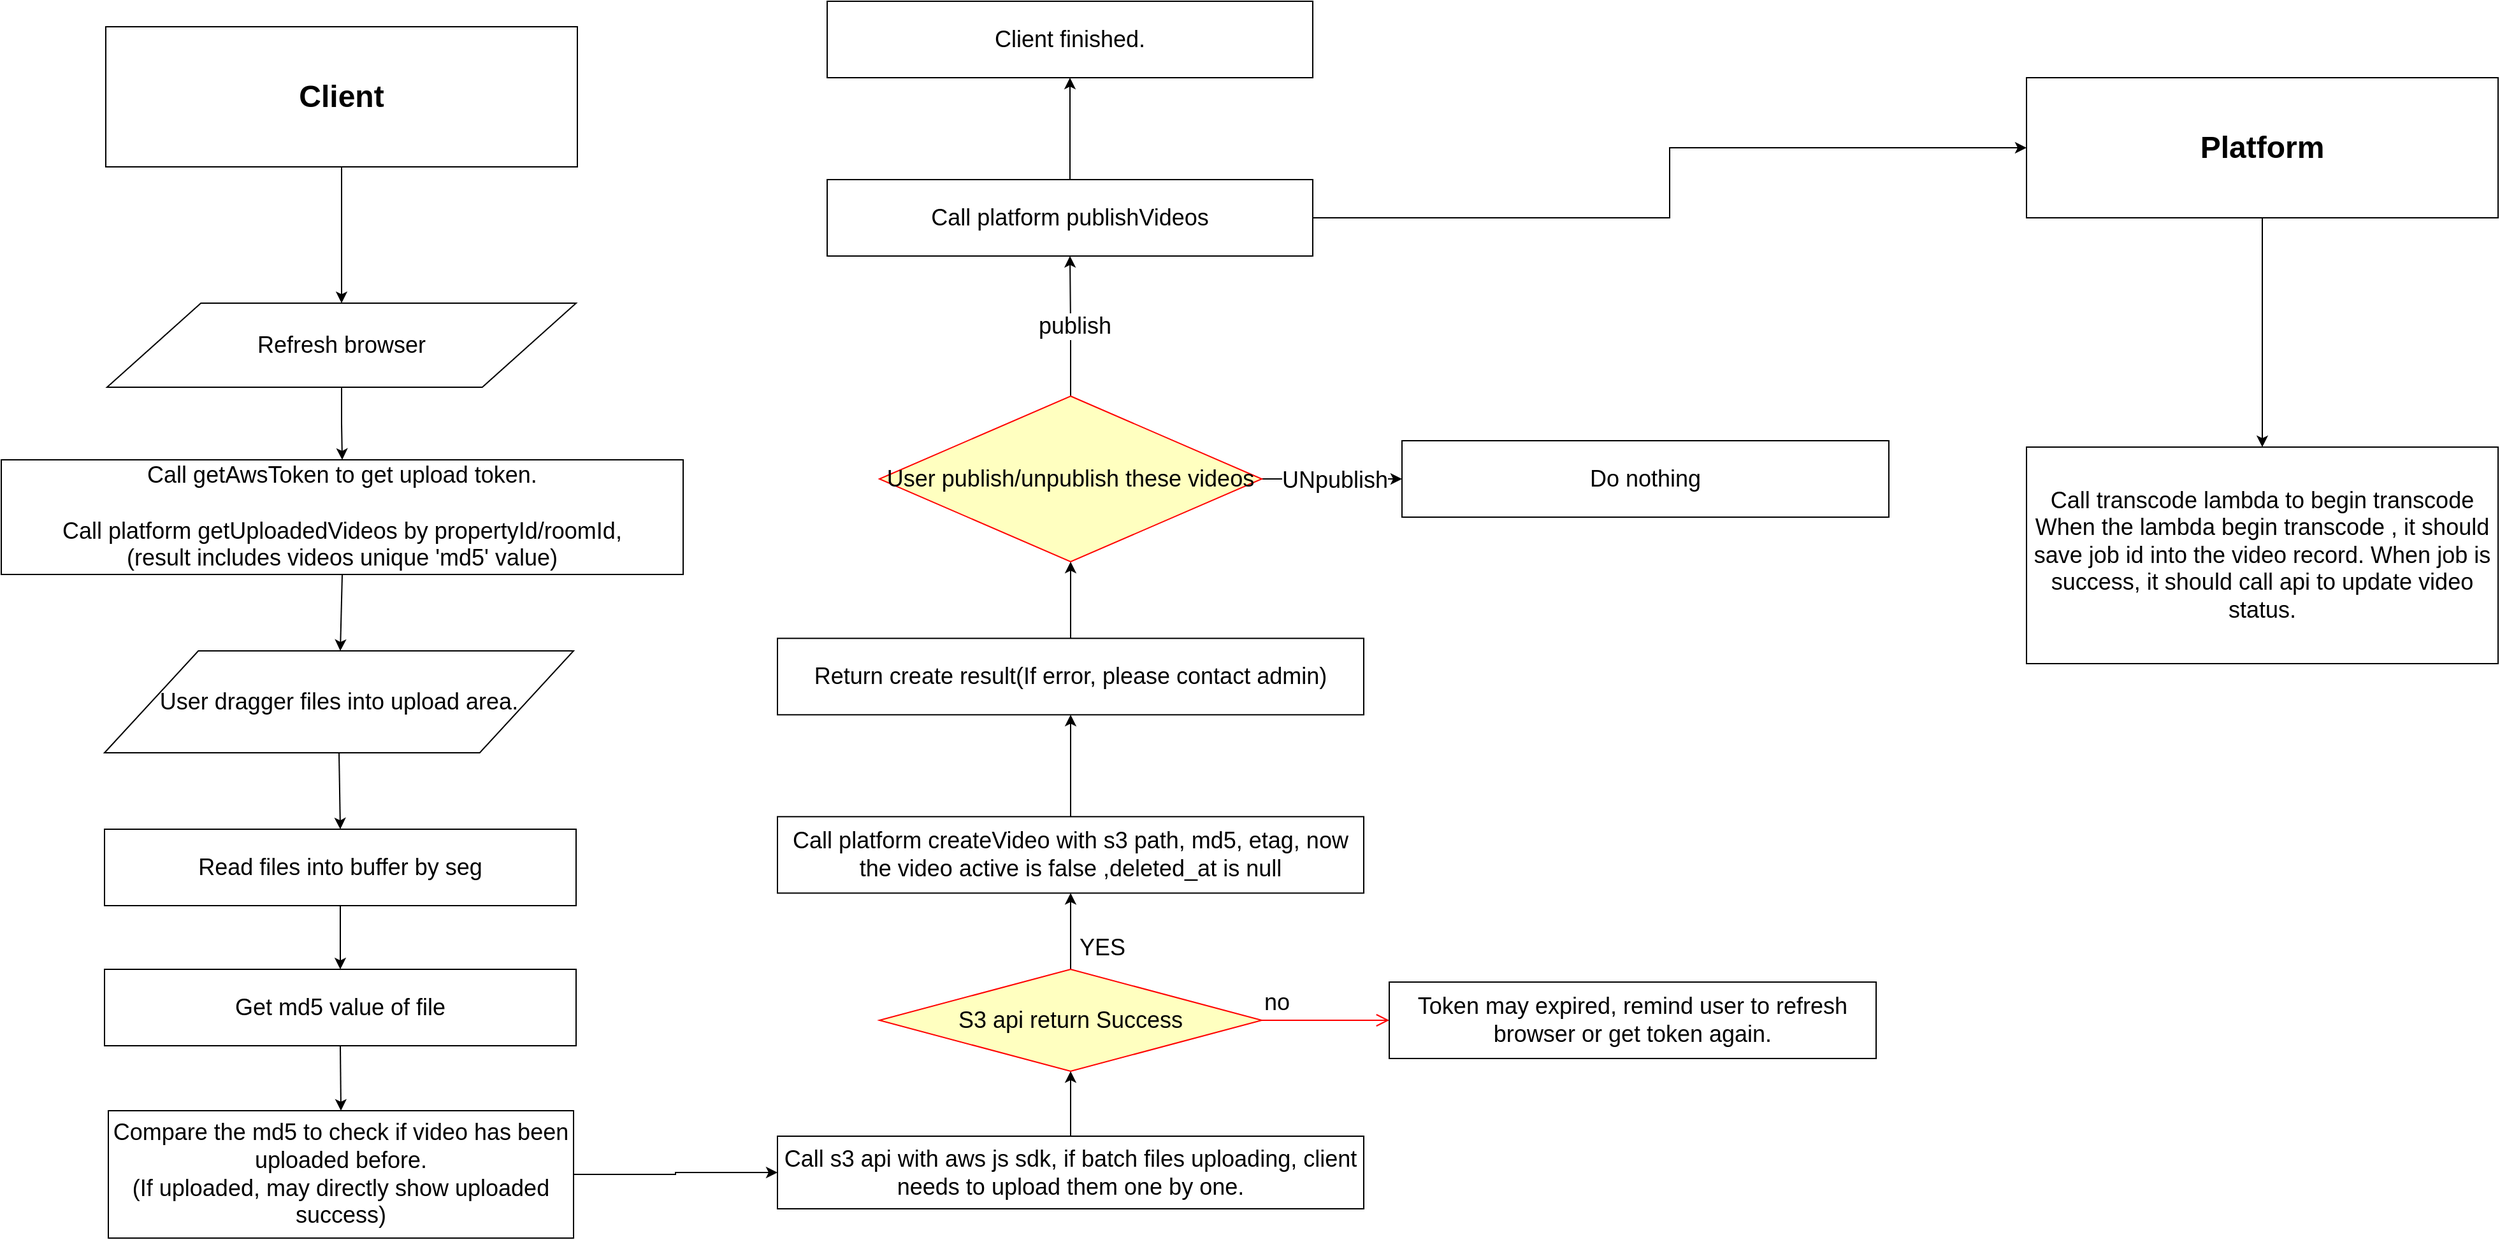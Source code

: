 <mxfile version="11.0.8" type="github"><diagram id="8dIUtNAgggfuPQFp6j5F" name="Page-1"><mxGraphModel dx="2729" dy="1985" grid="1" gridSize="10" guides="1" tooltips="1" connect="1" arrows="1" fold="1" page="1" pageScale="1" pageWidth="850" pageHeight="1100" math="0" shadow="0"><root><mxCell id="0"/><mxCell id="1" parent="0"/><mxCell id="RrUZapa2D1oxbPIuW70l-56" style="edgeStyle=orthogonalEdgeStyle;rounded=0;orthogonalLoop=1;jettySize=auto;html=1;" edge="1" parent="1" source="RrUZapa2D1oxbPIuW70l-1" target="RrUZapa2D1oxbPIuW70l-58"><mxGeometry relative="1" as="geometry"/></mxCell><mxCell id="RrUZapa2D1oxbPIuW70l-1" value="&lt;font style=&quot;font-size: 24px&quot;&gt;&lt;b&gt;Client&lt;/b&gt;&lt;/font&gt;" style="rounded=0;whiteSpace=wrap;html=1;" vertex="1" parent="1"><mxGeometry x="13" y="-340" width="370" height="110" as="geometry"/></mxCell><mxCell id="RrUZapa2D1oxbPIuW70l-5" value="&lt;font style=&quot;font-size: 18px&quot;&gt;Read files into buffer by seg&lt;/font&gt;" style="rounded=0;whiteSpace=wrap;html=1;" vertex="1" parent="1"><mxGeometry x="12" y="290" width="370" height="60" as="geometry"/></mxCell><mxCell id="RrUZapa2D1oxbPIuW70l-9" value="&lt;font style=&quot;font-size: 18px&quot;&gt;Call getAwsToken to get upload token.&lt;br&gt;&lt;br&gt;Call platform getUploadedVideos by propertyId/roomId,&lt;br&gt;(result includes videos unique 'md5' value)&lt;br&gt;&lt;/font&gt;" style="rounded=0;whiteSpace=wrap;html=1;" vertex="1" parent="1"><mxGeometry x="-69" width="535" height="90" as="geometry"/></mxCell><mxCell id="RrUZapa2D1oxbPIuW70l-20" value="" style="endArrow=classic;html=1;entryX=0.5;entryY=0;entryDx=0;entryDy=0;exitX=0.5;exitY=1;exitDx=0;exitDy=0;" edge="1" parent="1" source="RrUZapa2D1oxbPIuW70l-30" target="RrUZapa2D1oxbPIuW70l-5"><mxGeometry width="50" height="50" relative="1" as="geometry"><mxPoint x="180" y="240" as="sourcePoint"/><mxPoint x="230" y="190" as="targetPoint"/></mxGeometry></mxCell><mxCell id="RrUZapa2D1oxbPIuW70l-21" value="&lt;span style=&quot;font-size: 18px&quot;&gt;Get md5 value of file&lt;/span&gt;" style="rounded=0;whiteSpace=wrap;html=1;" vertex="1" parent="1"><mxGeometry x="12" y="400" width="370" height="60" as="geometry"/></mxCell><mxCell id="RrUZapa2D1oxbPIuW70l-60" style="edgeStyle=orthogonalEdgeStyle;rounded=0;orthogonalLoop=1;jettySize=auto;html=1;entryX=0;entryY=0.5;entryDx=0;entryDy=0;" edge="1" parent="1" source="RrUZapa2D1oxbPIuW70l-22" target="RrUZapa2D1oxbPIuW70l-26"><mxGeometry relative="1" as="geometry"/></mxCell><mxCell id="RrUZapa2D1oxbPIuW70l-22" value="&lt;span style=&quot;font-size: 18px&quot;&gt;Compare the md5 to check if video has been uploaded before.&lt;br&gt;(If uploaded, may directly show uploaded success)&lt;/span&gt;" style="rounded=0;whiteSpace=wrap;html=1;" vertex="1" parent="1"><mxGeometry x="15" y="511" width="365" height="100" as="geometry"/></mxCell><mxCell id="RrUZapa2D1oxbPIuW70l-23" value="" style="endArrow=classic;html=1;entryX=0.5;entryY=0;entryDx=0;entryDy=0;exitX=0.5;exitY=1;exitDx=0;exitDy=0;" edge="1" parent="1" source="RrUZapa2D1oxbPIuW70l-5" target="RrUZapa2D1oxbPIuW70l-21"><mxGeometry width="50" height="50" relative="1" as="geometry"><mxPoint x="207.6" y="190" as="sourcePoint"/><mxPoint x="208" y="310" as="targetPoint"/></mxGeometry></mxCell><mxCell id="RrUZapa2D1oxbPIuW70l-24" value="" style="endArrow=classic;html=1;entryX=0.5;entryY=0;entryDx=0;entryDy=0;exitX=0.5;exitY=1;exitDx=0;exitDy=0;" edge="1" parent="1" source="RrUZapa2D1oxbPIuW70l-21" target="RrUZapa2D1oxbPIuW70l-22"><mxGeometry width="50" height="50" relative="1" as="geometry"><mxPoint x="217.6" y="200" as="sourcePoint"/><mxPoint x="218" y="320" as="targetPoint"/></mxGeometry></mxCell><mxCell id="RrUZapa2D1oxbPIuW70l-62" style="edgeStyle=orthogonalEdgeStyle;rounded=0;orthogonalLoop=1;jettySize=auto;html=1;entryX=0.5;entryY=1;entryDx=0;entryDy=0;" edge="1" parent="1" source="RrUZapa2D1oxbPIuW70l-26" target="RrUZapa2D1oxbPIuW70l-61"><mxGeometry relative="1" as="geometry"/></mxCell><mxCell id="RrUZapa2D1oxbPIuW70l-26" value="&lt;span style=&quot;font-size: 18px&quot;&gt;Call s3 api with aws js sdk, if batch files uploading, client needs to upload them one by one.&lt;/span&gt;" style="rounded=0;whiteSpace=wrap;html=1;" vertex="1" parent="1"><mxGeometry x="540" y="531" width="460" height="57" as="geometry"/></mxCell><mxCell id="RrUZapa2D1oxbPIuW70l-30" value="&lt;span style=&quot;font-size: 18px&quot;&gt;User dragger files into upload area.&lt;/span&gt;" style="shape=parallelogram;perimeter=parallelogramPerimeter;whiteSpace=wrap;html=1;" vertex="1" parent="1"><mxGeometry x="12" y="150" width="368" height="80" as="geometry"/></mxCell><mxCell id="RrUZapa2D1oxbPIuW70l-34" value="" style="endArrow=classic;html=1;exitX=0.5;exitY=1;exitDx=0;exitDy=0;" edge="1" parent="1" source="RrUZapa2D1oxbPIuW70l-9" target="RrUZapa2D1oxbPIuW70l-30"><mxGeometry width="50" height="50" relative="1" as="geometry"><mxPoint x="191.545" y="182.34" as="sourcePoint"/><mxPoint x="207" y="370" as="targetPoint"/><Array as="points"/></mxGeometry></mxCell><mxCell id="RrUZapa2D1oxbPIuW70l-37" value="&lt;font style=&quot;font-size: 18px&quot;&gt;no&lt;/font&gt;" style="edgeStyle=orthogonalEdgeStyle;html=1;align=left;verticalAlign=bottom;endArrow=open;endSize=8;strokeColor=#ff0000;exitX=1;exitY=0.5;exitDx=0;exitDy=0;entryX=0;entryY=0.5;entryDx=0;entryDy=0;" edge="1" source="RrUZapa2D1oxbPIuW70l-61" parent="1" target="RrUZapa2D1oxbPIuW70l-49"><mxGeometry x="-1" relative="1" as="geometry"><mxPoint x="900" y="840" as="targetPoint"/></mxGeometry></mxCell><mxCell id="RrUZapa2D1oxbPIuW70l-69" value="" style="edgeStyle=orthogonalEdgeStyle;rounded=0;orthogonalLoop=1;jettySize=auto;html=1;" edge="1" parent="1" source="RrUZapa2D1oxbPIuW70l-43" target="RrUZapa2D1oxbPIuW70l-68"><mxGeometry relative="1" as="geometry"/></mxCell><mxCell id="RrUZapa2D1oxbPIuW70l-43" value="&lt;span style=&quot;font-size: 18px&quot;&gt;Call platform createVideo with s3 path, md5, etag, now the video active is false ,deleted_at is null&lt;/span&gt;" style="rounded=0;whiteSpace=wrap;html=1;" vertex="1" parent="1"><mxGeometry x="540" y="280.167" width="460" height="60" as="geometry"/></mxCell><mxCell id="RrUZapa2D1oxbPIuW70l-71" value="" style="edgeStyle=orthogonalEdgeStyle;rounded=0;orthogonalLoop=1;jettySize=auto;html=1;entryX=0.5;entryY=1;entryDx=0;entryDy=0;" edge="1" parent="1" source="RrUZapa2D1oxbPIuW70l-68" target="RrUZapa2D1oxbPIuW70l-51"><mxGeometry relative="1" as="geometry"><mxPoint x="770" y="60.167" as="targetPoint"/></mxGeometry></mxCell><mxCell id="RrUZapa2D1oxbPIuW70l-68" value="&lt;span style=&quot;font-size: 18px&quot;&gt;Return create result(If error, please contact admin)&lt;/span&gt;" style="rounded=0;whiteSpace=wrap;html=1;" vertex="1" parent="1"><mxGeometry x="540" y="140.167" width="460" height="60" as="geometry"/></mxCell><mxCell id="RrUZapa2D1oxbPIuW70l-49" value="&lt;span style=&quot;font-size: 18px&quot;&gt;Token may expired, remind user to refresh browser or get token again.&lt;/span&gt;" style="rounded=0;whiteSpace=wrap;html=1;" vertex="1" parent="1"><mxGeometry x="1020" y="410" width="382" height="60" as="geometry"/></mxCell><mxCell id="RrUZapa2D1oxbPIuW70l-52" style="edgeStyle=orthogonalEdgeStyle;rounded=0;orthogonalLoop=1;jettySize=auto;html=1;" edge="1" parent="1" source="RrUZapa2D1oxbPIuW70l-51" target="RrUZapa2D1oxbPIuW70l-53"><mxGeometry relative="1" as="geometry"><mxPoint x="770" y="3" as="targetPoint"/></mxGeometry></mxCell><mxCell id="RrUZapa2D1oxbPIuW70l-72" value="&lt;font style=&quot;font-size: 18px&quot;&gt;publish&lt;/font&gt;" style="text;html=1;resizable=0;points=[];align=center;verticalAlign=middle;labelBackgroundColor=#ffffff;" vertex="1" connectable="0" parent="RrUZapa2D1oxbPIuW70l-52"><mxGeometry x="-0.0" y="-3" relative="1" as="geometry"><mxPoint as="offset"/></mxGeometry></mxCell><mxCell id="RrUZapa2D1oxbPIuW70l-74" value="" style="edgeStyle=orthogonalEdgeStyle;rounded=0;orthogonalLoop=1;jettySize=auto;html=1;entryX=0;entryY=0.5;entryDx=0;entryDy=0;" edge="1" parent="1" source="RrUZapa2D1oxbPIuW70l-51" target="RrUZapa2D1oxbPIuW70l-76"><mxGeometry relative="1" as="geometry"><mxPoint x="1050" y="15" as="targetPoint"/></mxGeometry></mxCell><mxCell id="RrUZapa2D1oxbPIuW70l-75" value="&lt;font style=&quot;font-size: 18px&quot;&gt;UNpublish&lt;/font&gt;" style="text;html=1;resizable=0;points=[];align=center;verticalAlign=middle;labelBackgroundColor=#ffffff;" vertex="1" connectable="0" parent="RrUZapa2D1oxbPIuW70l-74"><mxGeometry x="0.031" y="-1" relative="1" as="geometry"><mxPoint as="offset"/></mxGeometry></mxCell><mxCell id="RrUZapa2D1oxbPIuW70l-51" value="&lt;font style=&quot;font-size: 18px&quot;&gt;User publish/unpublish these videos&lt;/font&gt;" style="rhombus;whiteSpace=wrap;html=1;fillColor=#ffffc0;strokeColor=#ff0000;" vertex="1" parent="1"><mxGeometry x="620" y="-50" width="300" height="130" as="geometry"/></mxCell><mxCell id="RrUZapa2D1oxbPIuW70l-80" value="" style="edgeStyle=orthogonalEdgeStyle;rounded=0;orthogonalLoop=1;jettySize=auto;html=1;" edge="1" parent="1" source="RrUZapa2D1oxbPIuW70l-53" target="RrUZapa2D1oxbPIuW70l-79"><mxGeometry relative="1" as="geometry"/></mxCell><mxCell id="RrUZapa2D1oxbPIuW70l-82" value="" style="edgeStyle=orthogonalEdgeStyle;rounded=0;orthogonalLoop=1;jettySize=auto;html=1;entryX=0;entryY=0.5;entryDx=0;entryDy=0;" edge="1" parent="1" source="RrUZapa2D1oxbPIuW70l-53" target="RrUZapa2D1oxbPIuW70l-78"><mxGeometry relative="1" as="geometry"><mxPoint x="1040" y="-190" as="targetPoint"/></mxGeometry></mxCell><mxCell id="RrUZapa2D1oxbPIuW70l-53" value="&lt;span style=&quot;font-size: 18px&quot;&gt;Call platform publishVideos&lt;/span&gt;" style="rounded=0;whiteSpace=wrap;html=1;" vertex="1" parent="1"><mxGeometry x="579" y="-220" width="381" height="60" as="geometry"/></mxCell><mxCell id="RrUZapa2D1oxbPIuW70l-79" value="&lt;span style=&quot;font-size: 18px&quot;&gt;Client finished.&lt;/span&gt;" style="rounded=0;whiteSpace=wrap;html=1;" vertex="1" parent="1"><mxGeometry x="579" y="-360" width="381" height="60" as="geometry"/></mxCell><mxCell id="RrUZapa2D1oxbPIuW70l-59" style="edgeStyle=orthogonalEdgeStyle;rounded=0;orthogonalLoop=1;jettySize=auto;html=1;entryX=0.5;entryY=0;entryDx=0;entryDy=0;" edge="1" parent="1" source="RrUZapa2D1oxbPIuW70l-58" target="RrUZapa2D1oxbPIuW70l-9"><mxGeometry relative="1" as="geometry"/></mxCell><mxCell id="RrUZapa2D1oxbPIuW70l-58" value="&lt;span style=&quot;font-size: 18px&quot;&gt;Refresh browser&lt;/span&gt;" style="shape=parallelogram;perimeter=parallelogramPerimeter;whiteSpace=wrap;html=1;" vertex="1" parent="1"><mxGeometry x="14" y="-123" width="368" height="66" as="geometry"/></mxCell><mxCell id="RrUZapa2D1oxbPIuW70l-64" value="" style="edgeStyle=orthogonalEdgeStyle;rounded=0;orthogonalLoop=1;jettySize=auto;html=1;entryX=0.5;entryY=1;entryDx=0;entryDy=0;" edge="1" parent="1" source="RrUZapa2D1oxbPIuW70l-61" target="RrUZapa2D1oxbPIuW70l-43"><mxGeometry relative="1" as="geometry"><mxPoint x="740" y="320" as="targetPoint"/></mxGeometry></mxCell><mxCell id="RrUZapa2D1oxbPIuW70l-61" value="&lt;font style=&quot;font-size: 18px&quot;&gt;S3 api return Success&lt;/font&gt;" style="rhombus;whiteSpace=wrap;html=1;fillColor=#ffffc0;strokeColor=#ff0000;" vertex="1" parent="1"><mxGeometry x="620" y="400" width="300" height="80" as="geometry"/></mxCell><mxCell id="RrUZapa2D1oxbPIuW70l-65" value="&lt;font style=&quot;font-size: 18px&quot;&gt;YES&lt;/font&gt;" style="text;html=1;resizable=0;points=[];autosize=1;align=left;verticalAlign=top;spacingTop=-4;" vertex="1" parent="1"><mxGeometry x="775" y="370" width="50" height="20" as="geometry"/></mxCell><mxCell id="RrUZapa2D1oxbPIuW70l-76" value="&lt;span style=&quot;font-size: 18px&quot;&gt;Do nothing&lt;/span&gt;" style="rounded=0;whiteSpace=wrap;html=1;" vertex="1" parent="1"><mxGeometry x="1030" y="-15" width="382" height="60" as="geometry"/></mxCell><mxCell id="RrUZapa2D1oxbPIuW70l-85" value="" style="edgeStyle=orthogonalEdgeStyle;rounded=0;orthogonalLoop=1;jettySize=auto;html=1;" edge="1" parent="1" source="RrUZapa2D1oxbPIuW70l-78" target="RrUZapa2D1oxbPIuW70l-83"><mxGeometry relative="1" as="geometry"><mxPoint x="1705" y="-110" as="targetPoint"/></mxGeometry></mxCell><mxCell id="RrUZapa2D1oxbPIuW70l-78" value="&lt;font style=&quot;font-size: 24px&quot;&gt;&lt;b&gt;Platform&lt;/b&gt;&lt;/font&gt;" style="rounded=0;whiteSpace=wrap;html=1;" vertex="1" parent="1"><mxGeometry x="1520" y="-300" width="370" height="110" as="geometry"/></mxCell><mxCell id="RrUZapa2D1oxbPIuW70l-83" value="&lt;font style=&quot;font-size: 18px&quot;&gt;Call transcode lambda to begin transcode&lt;br&gt;When the lambda begin transcode , it should save job id into the video record. When job is success, it should call api to update video status.&lt;br&gt;&lt;/font&gt;" style="rounded=0;whiteSpace=wrap;html=1;" vertex="1" parent="1"><mxGeometry x="1520" y="-10" width="370" height="170" as="geometry"/></mxCell></root></mxGraphModel></diagram></mxfile>